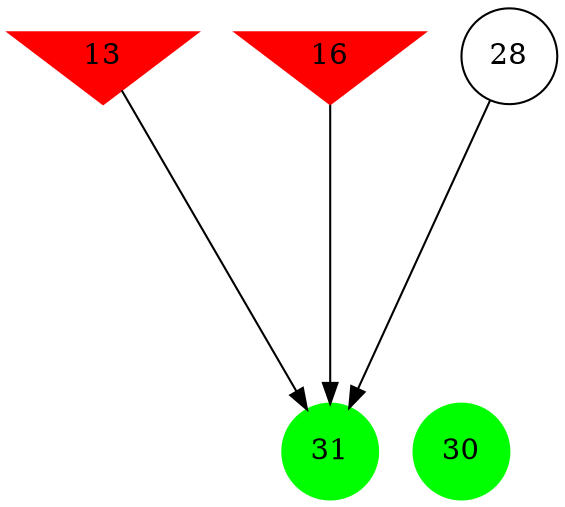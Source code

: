 digraph brain {
	ranksep=2.0;
	13 [shape=invtriangle,style=filled,color=red];
	16 [shape=invtriangle,style=filled,color=red];
	28 [shape=circle,color=black];
	30 [shape=circle,style=filled,color=green];
	31 [shape=circle,style=filled,color=green];
	13	->	31;
	16	->	31;
	28	->	31;
	{ rank=same; 13; 16; }
	{ rank=same; 28; }
	{ rank=same; 30; 31; }
}
